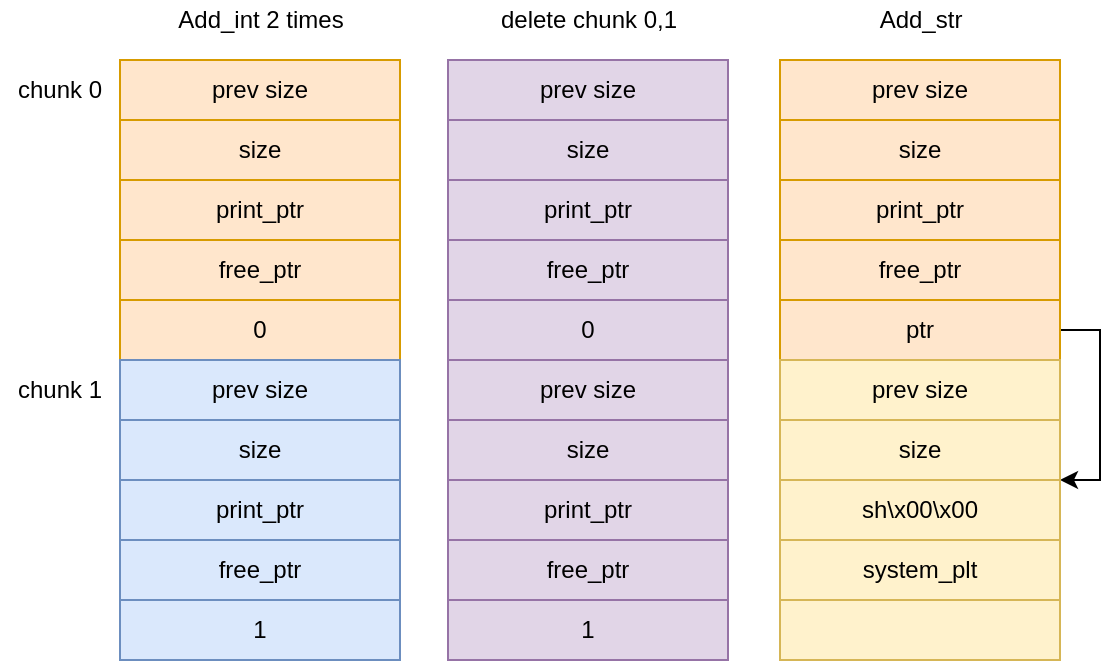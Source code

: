<mxfile version="17.5.0" type="github">
  <diagram id="Dey0mbxA-ftvJvEnx7NU" name="第 1 页">
    <mxGraphModel dx="652" dy="464" grid="1" gridSize="10" guides="1" tooltips="1" connect="1" arrows="1" fold="1" page="1" pageScale="1" pageWidth="827" pageHeight="1169" math="0" shadow="0">
      <root>
        <mxCell id="0" />
        <mxCell id="1" parent="0" />
        <mxCell id="QuR8tDOgG2S0iCi_iGyh-1" value="print_ptr&lt;span style=&quot;white-space: pre&quot;&gt;&lt;br&gt;&lt;/span&gt;" style="rounded=0;whiteSpace=wrap;html=1;fillColor=#ffe6cc;strokeColor=#d79b00;" parent="1" vertex="1">
          <mxGeometry x="180" y="200" width="140" height="30" as="geometry" />
        </mxCell>
        <mxCell id="QuR8tDOgG2S0iCi_iGyh-2" value="free_ptr" style="rounded=0;whiteSpace=wrap;html=1;fillColor=#ffe6cc;strokeColor=#d79b00;" parent="1" vertex="1">
          <mxGeometry x="180" y="230" width="140" height="30" as="geometry" />
        </mxCell>
        <mxCell id="QuR8tDOgG2S0iCi_iGyh-3" value="0" style="rounded=0;whiteSpace=wrap;html=1;fillColor=#ffe6cc;strokeColor=#d79b00;" parent="1" vertex="1">
          <mxGeometry x="180" y="260" width="140" height="30" as="geometry" />
        </mxCell>
        <mxCell id="QuR8tDOgG2S0iCi_iGyh-7" value="print_ptr&lt;span&gt;&lt;br&gt;&lt;/span&gt;" style="rounded=0;whiteSpace=wrap;html=1;fillColor=#dae8fc;strokeColor=#6c8ebf;" parent="1" vertex="1">
          <mxGeometry x="180" y="350" width="140" height="30" as="geometry" />
        </mxCell>
        <mxCell id="QuR8tDOgG2S0iCi_iGyh-8" value="free_ptr" style="rounded=0;whiteSpace=wrap;html=1;fillColor=#dae8fc;strokeColor=#6c8ebf;" parent="1" vertex="1">
          <mxGeometry x="180" y="380" width="140" height="30" as="geometry" />
        </mxCell>
        <mxCell id="QuR8tDOgG2S0iCi_iGyh-9" value="1" style="rounded=0;whiteSpace=wrap;html=1;fillColor=#dae8fc;strokeColor=#6c8ebf;" parent="1" vertex="1">
          <mxGeometry x="180" y="410" width="140" height="30" as="geometry" />
        </mxCell>
        <mxCell id="_aDNGNN_aAxPwQHGQikq-1" value="chunk 0" style="text;html=1;strokeColor=none;fillColor=none;align=center;verticalAlign=middle;whiteSpace=wrap;rounded=0;" vertex="1" parent="1">
          <mxGeometry x="120" y="140" width="60" height="30" as="geometry" />
        </mxCell>
        <mxCell id="_aDNGNN_aAxPwQHGQikq-2" value="size" style="rounded=0;whiteSpace=wrap;html=1;fillColor=#ffe6cc;strokeColor=#d79b00;" vertex="1" parent="1">
          <mxGeometry x="180" y="170" width="140" height="30" as="geometry" />
        </mxCell>
        <mxCell id="_aDNGNN_aAxPwQHGQikq-3" value="prev size" style="rounded=0;whiteSpace=wrap;html=1;fillColor=#ffe6cc;strokeColor=#d79b00;" vertex="1" parent="1">
          <mxGeometry x="180" y="140" width="140" height="30" as="geometry" />
        </mxCell>
        <mxCell id="_aDNGNN_aAxPwQHGQikq-7" value="size" style="rounded=0;whiteSpace=wrap;html=1;fillColor=#dae8fc;strokeColor=#6c8ebf;" vertex="1" parent="1">
          <mxGeometry x="180" y="320" width="140" height="30" as="geometry" />
        </mxCell>
        <mxCell id="_aDNGNN_aAxPwQHGQikq-8" value="prev size" style="rounded=0;whiteSpace=wrap;html=1;fillColor=#dae8fc;strokeColor=#6c8ebf;" vertex="1" parent="1">
          <mxGeometry x="180" y="290" width="140" height="30" as="geometry" />
        </mxCell>
        <mxCell id="_aDNGNN_aAxPwQHGQikq-9" value="chunk 1" style="text;html=1;strokeColor=none;fillColor=none;align=center;verticalAlign=middle;whiteSpace=wrap;rounded=0;" vertex="1" parent="1">
          <mxGeometry x="120" y="290" width="60" height="30" as="geometry" />
        </mxCell>
        <mxCell id="_aDNGNN_aAxPwQHGQikq-10" value="Add_int 2 times" style="text;html=1;align=center;verticalAlign=middle;resizable=0;points=[];autosize=1;strokeColor=none;fillColor=none;" vertex="1" parent="1">
          <mxGeometry x="200" y="110" width="100" height="20" as="geometry" />
        </mxCell>
        <mxCell id="_aDNGNN_aAxPwQHGQikq-11" value="print_ptr&lt;span style=&quot;white-space: pre&quot;&gt;&lt;br&gt;&lt;/span&gt;" style="rounded=0;whiteSpace=wrap;html=1;fillColor=#e1d5e7;strokeColor=#9673a6;" vertex="1" parent="1">
          <mxGeometry x="344" y="200" width="140" height="30" as="geometry" />
        </mxCell>
        <mxCell id="_aDNGNN_aAxPwQHGQikq-12" value="free_ptr" style="rounded=0;whiteSpace=wrap;html=1;fillColor=#e1d5e7;strokeColor=#9673a6;" vertex="1" parent="1">
          <mxGeometry x="344" y="230" width="140" height="30" as="geometry" />
        </mxCell>
        <mxCell id="_aDNGNN_aAxPwQHGQikq-13" value="0" style="rounded=0;whiteSpace=wrap;html=1;fillColor=#e1d5e7;strokeColor=#9673a6;" vertex="1" parent="1">
          <mxGeometry x="344" y="260" width="140" height="30" as="geometry" />
        </mxCell>
        <mxCell id="_aDNGNN_aAxPwQHGQikq-14" value="print_ptr&lt;span&gt;&lt;br&gt;&lt;/span&gt;" style="rounded=0;whiteSpace=wrap;html=1;fillColor=#e1d5e7;strokeColor=#9673a6;" vertex="1" parent="1">
          <mxGeometry x="344" y="350" width="140" height="30" as="geometry" />
        </mxCell>
        <mxCell id="_aDNGNN_aAxPwQHGQikq-15" value="free_ptr" style="rounded=0;whiteSpace=wrap;html=1;fillColor=#e1d5e7;strokeColor=#9673a6;" vertex="1" parent="1">
          <mxGeometry x="344" y="380" width="140" height="30" as="geometry" />
        </mxCell>
        <mxCell id="_aDNGNN_aAxPwQHGQikq-16" value="1" style="rounded=0;whiteSpace=wrap;html=1;fillColor=#e1d5e7;strokeColor=#9673a6;" vertex="1" parent="1">
          <mxGeometry x="344" y="410" width="140" height="30" as="geometry" />
        </mxCell>
        <mxCell id="_aDNGNN_aAxPwQHGQikq-18" value="size" style="rounded=0;whiteSpace=wrap;html=1;fillColor=#e1d5e7;strokeColor=#9673a6;" vertex="1" parent="1">
          <mxGeometry x="344" y="170" width="140" height="30" as="geometry" />
        </mxCell>
        <mxCell id="_aDNGNN_aAxPwQHGQikq-19" value="prev size" style="rounded=0;whiteSpace=wrap;html=1;fillColor=#e1d5e7;strokeColor=#9673a6;" vertex="1" parent="1">
          <mxGeometry x="344" y="140" width="140" height="30" as="geometry" />
        </mxCell>
        <mxCell id="_aDNGNN_aAxPwQHGQikq-20" value="size" style="rounded=0;whiteSpace=wrap;html=1;fillColor=#e1d5e7;strokeColor=#9673a6;" vertex="1" parent="1">
          <mxGeometry x="344" y="320" width="140" height="30" as="geometry" />
        </mxCell>
        <mxCell id="_aDNGNN_aAxPwQHGQikq-21" value="prev size" style="rounded=0;whiteSpace=wrap;html=1;fillColor=#e1d5e7;strokeColor=#9673a6;" vertex="1" parent="1">
          <mxGeometry x="344" y="290" width="140" height="30" as="geometry" />
        </mxCell>
        <mxCell id="_aDNGNN_aAxPwQHGQikq-23" value="delete chunk 0,1" style="text;html=1;align=center;verticalAlign=middle;resizable=0;points=[];autosize=1;strokeColor=none;fillColor=none;" vertex="1" parent="1">
          <mxGeometry x="364" y="110" width="100" height="20" as="geometry" />
        </mxCell>
        <mxCell id="_aDNGNN_aAxPwQHGQikq-24" value="print_ptr&lt;span style=&quot;white-space: pre&quot;&gt;&lt;br&gt;&lt;/span&gt;" style="rounded=0;whiteSpace=wrap;html=1;fillColor=#ffe6cc;strokeColor=#d79b00;" vertex="1" parent="1">
          <mxGeometry x="510" y="200" width="140" height="30" as="geometry" />
        </mxCell>
        <mxCell id="_aDNGNN_aAxPwQHGQikq-25" value="free_ptr" style="rounded=0;whiteSpace=wrap;html=1;fillColor=#ffe6cc;strokeColor=#d79b00;" vertex="1" parent="1">
          <mxGeometry x="510" y="230" width="140" height="30" as="geometry" />
        </mxCell>
        <mxCell id="_aDNGNN_aAxPwQHGQikq-38" style="edgeStyle=orthogonalEdgeStyle;rounded=0;orthogonalLoop=1;jettySize=auto;html=1;exitX=1;exitY=0.5;exitDx=0;exitDy=0;entryX=1;entryY=0;entryDx=0;entryDy=0;" edge="1" parent="1" source="_aDNGNN_aAxPwQHGQikq-26" target="_aDNGNN_aAxPwQHGQikq-27">
          <mxGeometry relative="1" as="geometry">
            <Array as="points">
              <mxPoint x="670" y="275" />
              <mxPoint x="670" y="350" />
            </Array>
          </mxGeometry>
        </mxCell>
        <mxCell id="_aDNGNN_aAxPwQHGQikq-26" value="ptr" style="rounded=0;whiteSpace=wrap;html=1;fillColor=#ffe6cc;strokeColor=#d79b00;" vertex="1" parent="1">
          <mxGeometry x="510" y="260" width="140" height="30" as="geometry" />
        </mxCell>
        <mxCell id="_aDNGNN_aAxPwQHGQikq-27" value="sh\x00\x00&lt;span&gt;&lt;br&gt;&lt;/span&gt;" style="rounded=0;whiteSpace=wrap;html=1;fillColor=#fff2cc;strokeColor=#d6b656;" vertex="1" parent="1">
          <mxGeometry x="510" y="350" width="140" height="30" as="geometry" />
        </mxCell>
        <mxCell id="_aDNGNN_aAxPwQHGQikq-28" value="system_plt" style="rounded=0;whiteSpace=wrap;html=1;fillColor=#fff2cc;strokeColor=#d6b656;" vertex="1" parent="1">
          <mxGeometry x="510" y="380" width="140" height="30" as="geometry" />
        </mxCell>
        <mxCell id="_aDNGNN_aAxPwQHGQikq-29" value="" style="rounded=0;whiteSpace=wrap;html=1;fillColor=#fff2cc;strokeColor=#d6b656;" vertex="1" parent="1">
          <mxGeometry x="510" y="410" width="140" height="30" as="geometry" />
        </mxCell>
        <mxCell id="_aDNGNN_aAxPwQHGQikq-30" value="size" style="rounded=0;whiteSpace=wrap;html=1;fillColor=#ffe6cc;strokeColor=#d79b00;" vertex="1" parent="1">
          <mxGeometry x="510" y="170" width="140" height="30" as="geometry" />
        </mxCell>
        <mxCell id="_aDNGNN_aAxPwQHGQikq-31" value="prev size" style="rounded=0;whiteSpace=wrap;html=1;fillColor=#ffe6cc;strokeColor=#d79b00;" vertex="1" parent="1">
          <mxGeometry x="510" y="140" width="140" height="30" as="geometry" />
        </mxCell>
        <mxCell id="_aDNGNN_aAxPwQHGQikq-32" value="size" style="rounded=0;whiteSpace=wrap;html=1;fillColor=#fff2cc;strokeColor=#d6b656;" vertex="1" parent="1">
          <mxGeometry x="510" y="320" width="140" height="30" as="geometry" />
        </mxCell>
        <mxCell id="_aDNGNN_aAxPwQHGQikq-33" value="prev size" style="rounded=0;whiteSpace=wrap;html=1;fillColor=#fff2cc;strokeColor=#d6b656;" vertex="1" parent="1">
          <mxGeometry x="510" y="290" width="140" height="30" as="geometry" />
        </mxCell>
        <mxCell id="_aDNGNN_aAxPwQHGQikq-34" value="Add_str" style="text;html=1;align=center;verticalAlign=middle;resizable=0;points=[];autosize=1;strokeColor=none;fillColor=none;" vertex="1" parent="1">
          <mxGeometry x="550" y="110" width="60" height="20" as="geometry" />
        </mxCell>
      </root>
    </mxGraphModel>
  </diagram>
</mxfile>

